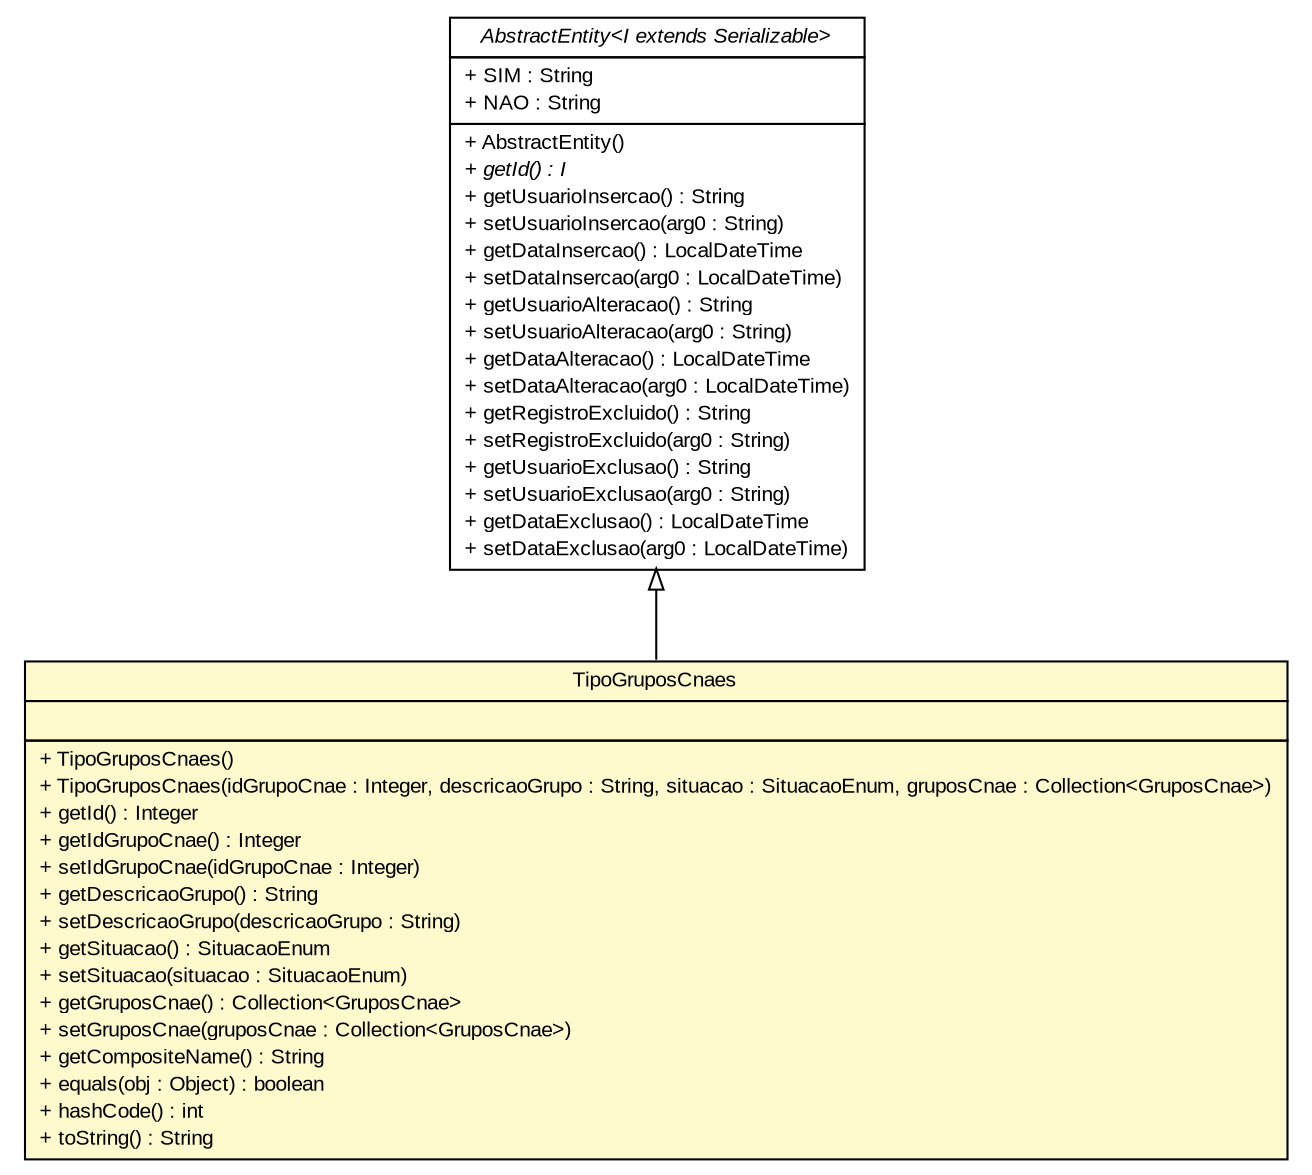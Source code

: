 #!/usr/local/bin/dot
#
# Class diagram 
# Generated by UMLGraph version R5_6 (http://www.umlgraph.org/)
#

digraph G {
	edge [fontname="arial",fontsize=10,labelfontname="arial",labelfontsize=10];
	node [fontname="arial",fontsize=10,shape=plaintext];
	nodesep=0.25;
	ranksep=0.5;
	// br.gov.to.sefaz.arr.persistence.entity.TipoGruposCnaes
	c158306 [label=<<table title="br.gov.to.sefaz.arr.persistence.entity.TipoGruposCnaes" border="0" cellborder="1" cellspacing="0" cellpadding="2" port="p" bgcolor="lemonChiffon" href="./TipoGruposCnaes.html">
		<tr><td><table border="0" cellspacing="0" cellpadding="1">
<tr><td align="center" balign="center"> TipoGruposCnaes </td></tr>
		</table></td></tr>
		<tr><td><table border="0" cellspacing="0" cellpadding="1">
<tr><td align="left" balign="left">  </td></tr>
		</table></td></tr>
		<tr><td><table border="0" cellspacing="0" cellpadding="1">
<tr><td align="left" balign="left"> + TipoGruposCnaes() </td></tr>
<tr><td align="left" balign="left"> + TipoGruposCnaes(idGrupoCnae : Integer, descricaoGrupo : String, situacao : SituacaoEnum, gruposCnae : Collection&lt;GruposCnae&gt;) </td></tr>
<tr><td align="left" balign="left"> + getId() : Integer </td></tr>
<tr><td align="left" balign="left"> + getIdGrupoCnae() : Integer </td></tr>
<tr><td align="left" balign="left"> + setIdGrupoCnae(idGrupoCnae : Integer) </td></tr>
<tr><td align="left" balign="left"> + getDescricaoGrupo() : String </td></tr>
<tr><td align="left" balign="left"> + setDescricaoGrupo(descricaoGrupo : String) </td></tr>
<tr><td align="left" balign="left"> + getSituacao() : SituacaoEnum </td></tr>
<tr><td align="left" balign="left"> + setSituacao(situacao : SituacaoEnum) </td></tr>
<tr><td align="left" balign="left"> + getGruposCnae() : Collection&lt;GruposCnae&gt; </td></tr>
<tr><td align="left" balign="left"> + setGruposCnae(gruposCnae : Collection&lt;GruposCnae&gt;) </td></tr>
<tr><td align="left" balign="left"> + getCompositeName() : String </td></tr>
<tr><td align="left" balign="left"> + equals(obj : Object) : boolean </td></tr>
<tr><td align="left" balign="left"> + hashCode() : int </td></tr>
<tr><td align="left" balign="left"> + toString() : String </td></tr>
		</table></td></tr>
		</table>>, URL="./TipoGruposCnaes.html", fontname="arial", fontcolor="black", fontsize=10.0];
	//br.gov.to.sefaz.arr.persistence.entity.TipoGruposCnaes extends br.gov.to.sefaz.persistence.entity.AbstractEntity<java.lang.Integer>
	c158541:p -> c158306:p [dir=back,arrowtail=empty];
	// br.gov.to.sefaz.persistence.entity.AbstractEntity<I extends java.io.Serializable>
	c158541 [label=<<table title="br.gov.to.sefaz.persistence.entity.AbstractEntity" border="0" cellborder="1" cellspacing="0" cellpadding="2" port="p" href="http://java.sun.com/j2se/1.4.2/docs/api/br/gov/to/sefaz/persistence/entity/AbstractEntity.html">
		<tr><td><table border="0" cellspacing="0" cellpadding="1">
<tr><td align="center" balign="center"><font face="arial italic"> AbstractEntity&lt;I extends Serializable&gt; </font></td></tr>
		</table></td></tr>
		<tr><td><table border="0" cellspacing="0" cellpadding="1">
<tr><td align="left" balign="left"> + SIM : String </td></tr>
<tr><td align="left" balign="left"> + NAO : String </td></tr>
		</table></td></tr>
		<tr><td><table border="0" cellspacing="0" cellpadding="1">
<tr><td align="left" balign="left"> + AbstractEntity() </td></tr>
<tr><td align="left" balign="left"><font face="arial italic" point-size="10.0"> + getId() : I </font></td></tr>
<tr><td align="left" balign="left"> + getUsuarioInsercao() : String </td></tr>
<tr><td align="left" balign="left"> + setUsuarioInsercao(arg0 : String) </td></tr>
<tr><td align="left" balign="left"> + getDataInsercao() : LocalDateTime </td></tr>
<tr><td align="left" balign="left"> + setDataInsercao(arg0 : LocalDateTime) </td></tr>
<tr><td align="left" balign="left"> + getUsuarioAlteracao() : String </td></tr>
<tr><td align="left" balign="left"> + setUsuarioAlteracao(arg0 : String) </td></tr>
<tr><td align="left" balign="left"> + getDataAlteracao() : LocalDateTime </td></tr>
<tr><td align="left" balign="left"> + setDataAlteracao(arg0 : LocalDateTime) </td></tr>
<tr><td align="left" balign="left"> + getRegistroExcluido() : String </td></tr>
<tr><td align="left" balign="left"> + setRegistroExcluido(arg0 : String) </td></tr>
<tr><td align="left" balign="left"> + getUsuarioExclusao() : String </td></tr>
<tr><td align="left" balign="left"> + setUsuarioExclusao(arg0 : String) </td></tr>
<tr><td align="left" balign="left"> + getDataExclusao() : LocalDateTime </td></tr>
<tr><td align="left" balign="left"> + setDataExclusao(arg0 : LocalDateTime) </td></tr>
		</table></td></tr>
		</table>>, URL="http://java.sun.com/j2se/1.4.2/docs/api/br/gov/to/sefaz/persistence/entity/AbstractEntity.html", fontname="arial", fontcolor="black", fontsize=10.0];
}

